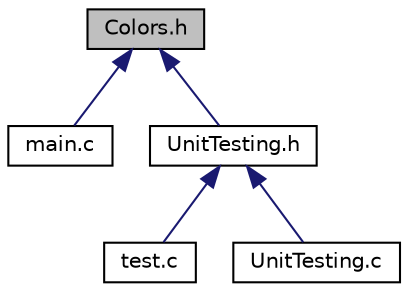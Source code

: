 digraph "Colors.h"
{
 // LATEX_PDF_SIZE
  edge [fontname="Helvetica",fontsize="10",labelfontname="Helvetica",labelfontsize="10"];
  node [fontname="Helvetica",fontsize="10",shape=record];
  Node1 [label="Colors.h",height=0.2,width=0.4,color="black", fillcolor="grey75", style="filled", fontcolor="black",tooltip="Header file containing string constants for console."];
  Node1 -> Node2 [dir="back",color="midnightblue",fontsize="10",style="solid",fontname="Helvetica"];
  Node2 [label="main.c",height=0.2,width=0.4,color="black", fillcolor="white", style="filled",URL="$main_8c.html",tooltip="Source file containing main function."];
  Node1 -> Node3 [dir="back",color="midnightblue",fontsize="10",style="solid",fontname="Helvetica"];
  Node3 [label="UnitTesting.h",height=0.2,width=0.4,color="black", fillcolor="white", style="filled",URL="$UnitTesting_8h.html",tooltip="Header file containing functions for SquareSolve() function unit testing."];
  Node3 -> Node4 [dir="back",color="midnightblue",fontsize="10",style="solid",fontname="Helvetica"];
  Node4 [label="test.c",height=0.2,width=0.4,color="black", fillcolor="white", style="filled",URL="$test_8c.html",tooltip="Source file containing main function (for unit testing)"];
  Node3 -> Node5 [dir="back",color="midnightblue",fontsize="10",style="solid",fontname="Helvetica"];
  Node5 [label="UnitTesting.c",height=0.2,width=0.4,color="black", fillcolor="white", style="filled",URL="$UnitTesting_8c.html",tooltip="Source file containing definitions of functions from UnitTesting.h."];
}
